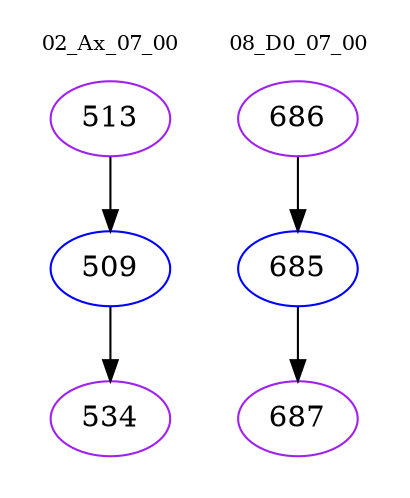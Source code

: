 digraph{
subgraph cluster_0 {
color = white
label = "02_Ax_07_00";
fontsize=10;
T0_513 [label="513", color="purple"]
T0_513 -> T0_509 [color="black"]
T0_509 [label="509", color="blue"]
T0_509 -> T0_534 [color="black"]
T0_534 [label="534", color="purple"]
}
subgraph cluster_1 {
color = white
label = "08_D0_07_00";
fontsize=10;
T1_686 [label="686", color="purple"]
T1_686 -> T1_685 [color="black"]
T1_685 [label="685", color="blue"]
T1_685 -> T1_687 [color="black"]
T1_687 [label="687", color="purple"]
}
}
